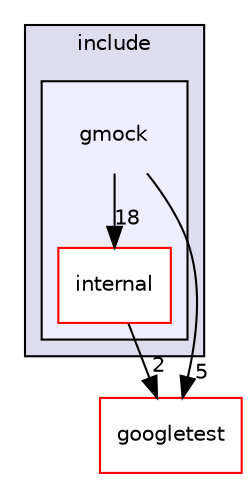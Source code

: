 digraph "build/_deps/googletest-src/googlemock/include/gmock" {
  compound=true
  node [ fontsize="10", fontname="Helvetica"];
  edge [ labelfontsize="10", labelfontname="Helvetica"];
  subgraph clusterdir_deb2d1c1f5c54b35245335ac08173a14 {
    graph [ bgcolor="#ddddee", pencolor="black", label="include" fontname="Helvetica", fontsize="10", URL="dir_deb2d1c1f5c54b35245335ac08173a14.html"]
  subgraph clusterdir_4c533608b2ceb2bf200559e4bd31da5a {
    graph [ bgcolor="#eeeeff", pencolor="black", label="" URL="dir_4c533608b2ceb2bf200559e4bd31da5a.html"];
    dir_4c533608b2ceb2bf200559e4bd31da5a [shape=plaintext label="gmock"];
  dir_5cc1b33f88496a834cd06d05f2b023dd [shape=box label="internal" fillcolor="white" style="filled" color="red" URL="dir_5cc1b33f88496a834cd06d05f2b023dd.html"];
  }
  }
  dir_001a0f336d1d0a6c17b1be78e41a6b36 [shape=box label="googletest" fillcolor="white" style="filled" color="red" URL="dir_001a0f336d1d0a6c17b1be78e41a6b36.html"];
  dir_5cc1b33f88496a834cd06d05f2b023dd->dir_001a0f336d1d0a6c17b1be78e41a6b36 [headlabel="2", labeldistance=1.5 headhref="dir_000067_000069.html"];
  dir_4c533608b2ceb2bf200559e4bd31da5a->dir_001a0f336d1d0a6c17b1be78e41a6b36 [headlabel="5", labeldistance=1.5 headhref="dir_000066_000069.html"];
  dir_4c533608b2ceb2bf200559e4bd31da5a->dir_5cc1b33f88496a834cd06d05f2b023dd [headlabel="18", labeldistance=1.5 headhref="dir_000066_000067.html"];
}

